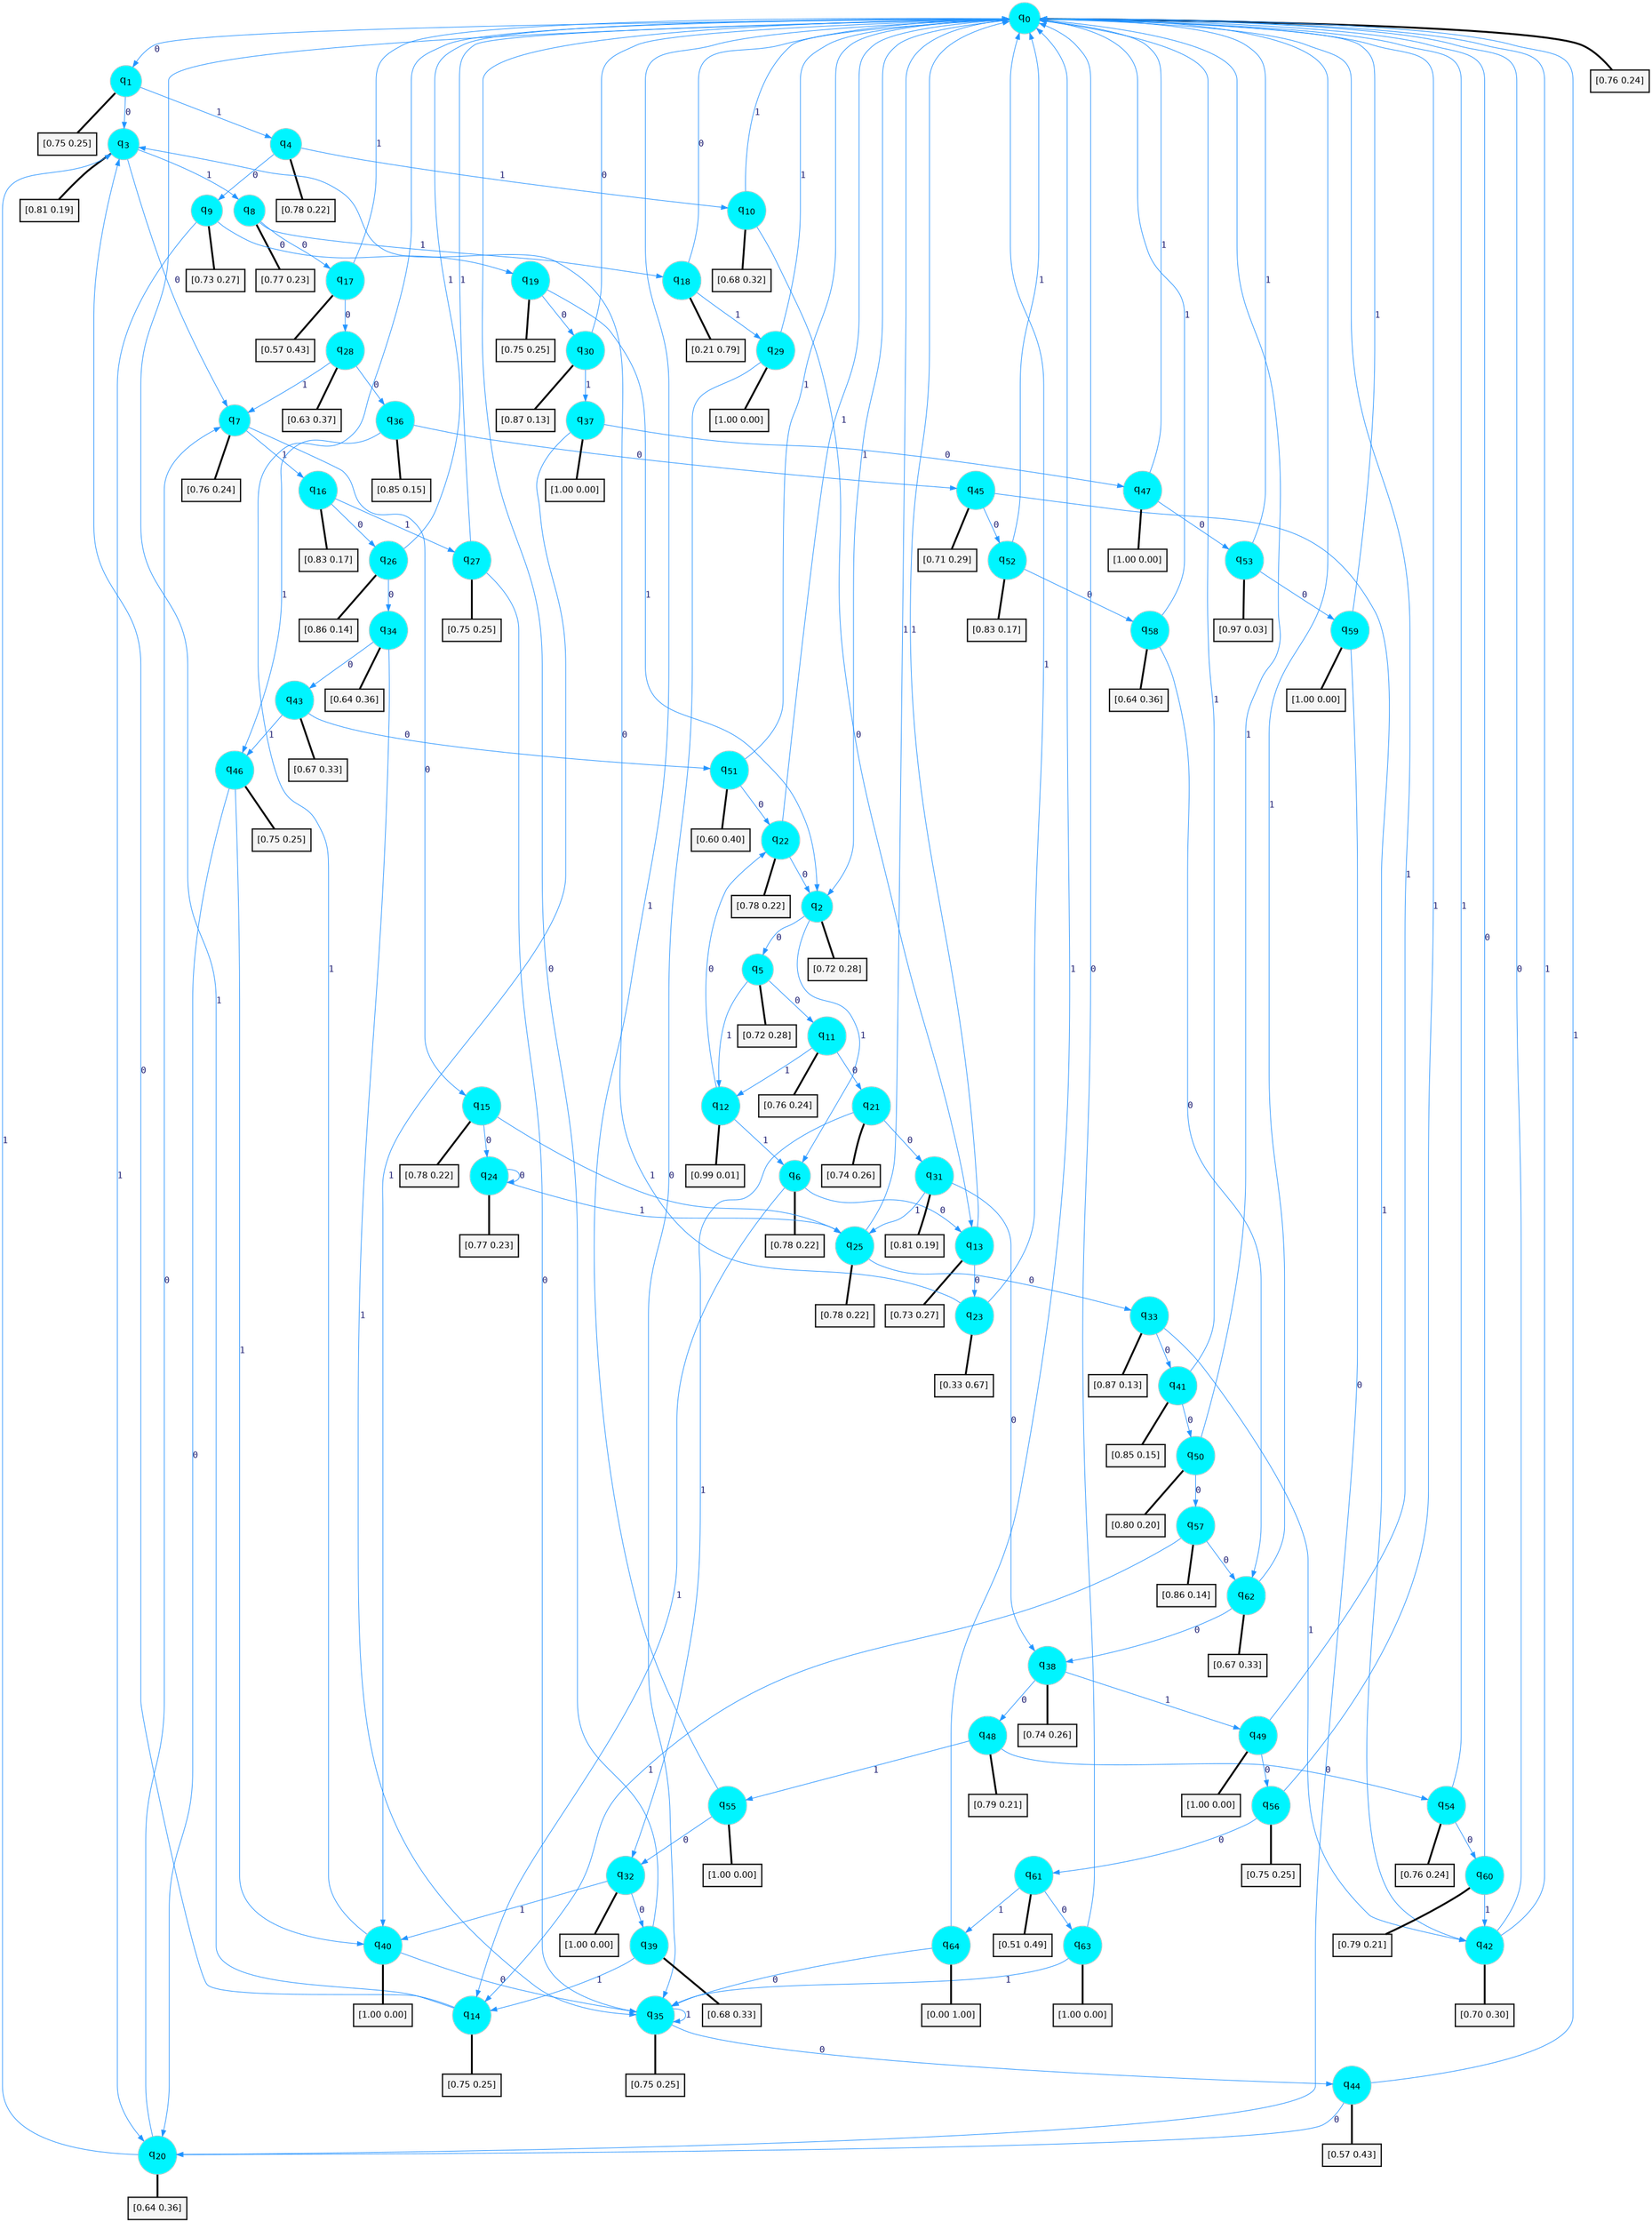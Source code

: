 digraph G {
graph [
bgcolor=transparent, dpi=300, rankdir=TD, size="40,25"];
node [
color=gray, fillcolor=turquoise1, fontcolor=black, fontname=Helvetica, fontsize=16, fontweight=bold, shape=circle, style=filled];
edge [
arrowsize=1, color=dodgerblue1, fontcolor=midnightblue, fontname=courier, fontweight=bold, penwidth=1, style=solid, weight=20];
0[label=<q<SUB>0</SUB>>];
1[label=<q<SUB>1</SUB>>];
2[label=<q<SUB>2</SUB>>];
3[label=<q<SUB>3</SUB>>];
4[label=<q<SUB>4</SUB>>];
5[label=<q<SUB>5</SUB>>];
6[label=<q<SUB>6</SUB>>];
7[label=<q<SUB>7</SUB>>];
8[label=<q<SUB>8</SUB>>];
9[label=<q<SUB>9</SUB>>];
10[label=<q<SUB>10</SUB>>];
11[label=<q<SUB>11</SUB>>];
12[label=<q<SUB>12</SUB>>];
13[label=<q<SUB>13</SUB>>];
14[label=<q<SUB>14</SUB>>];
15[label=<q<SUB>15</SUB>>];
16[label=<q<SUB>16</SUB>>];
17[label=<q<SUB>17</SUB>>];
18[label=<q<SUB>18</SUB>>];
19[label=<q<SUB>19</SUB>>];
20[label=<q<SUB>20</SUB>>];
21[label=<q<SUB>21</SUB>>];
22[label=<q<SUB>22</SUB>>];
23[label=<q<SUB>23</SUB>>];
24[label=<q<SUB>24</SUB>>];
25[label=<q<SUB>25</SUB>>];
26[label=<q<SUB>26</SUB>>];
27[label=<q<SUB>27</SUB>>];
28[label=<q<SUB>28</SUB>>];
29[label=<q<SUB>29</SUB>>];
30[label=<q<SUB>30</SUB>>];
31[label=<q<SUB>31</SUB>>];
32[label=<q<SUB>32</SUB>>];
33[label=<q<SUB>33</SUB>>];
34[label=<q<SUB>34</SUB>>];
35[label=<q<SUB>35</SUB>>];
36[label=<q<SUB>36</SUB>>];
37[label=<q<SUB>37</SUB>>];
38[label=<q<SUB>38</SUB>>];
39[label=<q<SUB>39</SUB>>];
40[label=<q<SUB>40</SUB>>];
41[label=<q<SUB>41</SUB>>];
42[label=<q<SUB>42</SUB>>];
43[label=<q<SUB>43</SUB>>];
44[label=<q<SUB>44</SUB>>];
45[label=<q<SUB>45</SUB>>];
46[label=<q<SUB>46</SUB>>];
47[label=<q<SUB>47</SUB>>];
48[label=<q<SUB>48</SUB>>];
49[label=<q<SUB>49</SUB>>];
50[label=<q<SUB>50</SUB>>];
51[label=<q<SUB>51</SUB>>];
52[label=<q<SUB>52</SUB>>];
53[label=<q<SUB>53</SUB>>];
54[label=<q<SUB>54</SUB>>];
55[label=<q<SUB>55</SUB>>];
56[label=<q<SUB>56</SUB>>];
57[label=<q<SUB>57</SUB>>];
58[label=<q<SUB>58</SUB>>];
59[label=<q<SUB>59</SUB>>];
60[label=<q<SUB>60</SUB>>];
61[label=<q<SUB>61</SUB>>];
62[label=<q<SUB>62</SUB>>];
63[label=<q<SUB>63</SUB>>];
64[label=<q<SUB>64</SUB>>];
65[label="[0.76 0.24]", shape=box,fontcolor=black, fontname=Helvetica, fontsize=14, penwidth=2, fillcolor=whitesmoke,color=black];
66[label="[0.75 0.25]", shape=box,fontcolor=black, fontname=Helvetica, fontsize=14, penwidth=2, fillcolor=whitesmoke,color=black];
67[label="[0.72 0.28]", shape=box,fontcolor=black, fontname=Helvetica, fontsize=14, penwidth=2, fillcolor=whitesmoke,color=black];
68[label="[0.81 0.19]", shape=box,fontcolor=black, fontname=Helvetica, fontsize=14, penwidth=2, fillcolor=whitesmoke,color=black];
69[label="[0.78 0.22]", shape=box,fontcolor=black, fontname=Helvetica, fontsize=14, penwidth=2, fillcolor=whitesmoke,color=black];
70[label="[0.72 0.28]", shape=box,fontcolor=black, fontname=Helvetica, fontsize=14, penwidth=2, fillcolor=whitesmoke,color=black];
71[label="[0.78 0.22]", shape=box,fontcolor=black, fontname=Helvetica, fontsize=14, penwidth=2, fillcolor=whitesmoke,color=black];
72[label="[0.76 0.24]", shape=box,fontcolor=black, fontname=Helvetica, fontsize=14, penwidth=2, fillcolor=whitesmoke,color=black];
73[label="[0.77 0.23]", shape=box,fontcolor=black, fontname=Helvetica, fontsize=14, penwidth=2, fillcolor=whitesmoke,color=black];
74[label="[0.73 0.27]", shape=box,fontcolor=black, fontname=Helvetica, fontsize=14, penwidth=2, fillcolor=whitesmoke,color=black];
75[label="[0.68 0.32]", shape=box,fontcolor=black, fontname=Helvetica, fontsize=14, penwidth=2, fillcolor=whitesmoke,color=black];
76[label="[0.76 0.24]", shape=box,fontcolor=black, fontname=Helvetica, fontsize=14, penwidth=2, fillcolor=whitesmoke,color=black];
77[label="[0.99 0.01]", shape=box,fontcolor=black, fontname=Helvetica, fontsize=14, penwidth=2, fillcolor=whitesmoke,color=black];
78[label="[0.73 0.27]", shape=box,fontcolor=black, fontname=Helvetica, fontsize=14, penwidth=2, fillcolor=whitesmoke,color=black];
79[label="[0.75 0.25]", shape=box,fontcolor=black, fontname=Helvetica, fontsize=14, penwidth=2, fillcolor=whitesmoke,color=black];
80[label="[0.78 0.22]", shape=box,fontcolor=black, fontname=Helvetica, fontsize=14, penwidth=2, fillcolor=whitesmoke,color=black];
81[label="[0.83 0.17]", shape=box,fontcolor=black, fontname=Helvetica, fontsize=14, penwidth=2, fillcolor=whitesmoke,color=black];
82[label="[0.57 0.43]", shape=box,fontcolor=black, fontname=Helvetica, fontsize=14, penwidth=2, fillcolor=whitesmoke,color=black];
83[label="[0.21 0.79]", shape=box,fontcolor=black, fontname=Helvetica, fontsize=14, penwidth=2, fillcolor=whitesmoke,color=black];
84[label="[0.75 0.25]", shape=box,fontcolor=black, fontname=Helvetica, fontsize=14, penwidth=2, fillcolor=whitesmoke,color=black];
85[label="[0.64 0.36]", shape=box,fontcolor=black, fontname=Helvetica, fontsize=14, penwidth=2, fillcolor=whitesmoke,color=black];
86[label="[0.74 0.26]", shape=box,fontcolor=black, fontname=Helvetica, fontsize=14, penwidth=2, fillcolor=whitesmoke,color=black];
87[label="[0.78 0.22]", shape=box,fontcolor=black, fontname=Helvetica, fontsize=14, penwidth=2, fillcolor=whitesmoke,color=black];
88[label="[0.33 0.67]", shape=box,fontcolor=black, fontname=Helvetica, fontsize=14, penwidth=2, fillcolor=whitesmoke,color=black];
89[label="[0.77 0.23]", shape=box,fontcolor=black, fontname=Helvetica, fontsize=14, penwidth=2, fillcolor=whitesmoke,color=black];
90[label="[0.78 0.22]", shape=box,fontcolor=black, fontname=Helvetica, fontsize=14, penwidth=2, fillcolor=whitesmoke,color=black];
91[label="[0.86 0.14]", shape=box,fontcolor=black, fontname=Helvetica, fontsize=14, penwidth=2, fillcolor=whitesmoke,color=black];
92[label="[0.75 0.25]", shape=box,fontcolor=black, fontname=Helvetica, fontsize=14, penwidth=2, fillcolor=whitesmoke,color=black];
93[label="[0.63 0.37]", shape=box,fontcolor=black, fontname=Helvetica, fontsize=14, penwidth=2, fillcolor=whitesmoke,color=black];
94[label="[1.00 0.00]", shape=box,fontcolor=black, fontname=Helvetica, fontsize=14, penwidth=2, fillcolor=whitesmoke,color=black];
95[label="[0.87 0.13]", shape=box,fontcolor=black, fontname=Helvetica, fontsize=14, penwidth=2, fillcolor=whitesmoke,color=black];
96[label="[0.81 0.19]", shape=box,fontcolor=black, fontname=Helvetica, fontsize=14, penwidth=2, fillcolor=whitesmoke,color=black];
97[label="[1.00 0.00]", shape=box,fontcolor=black, fontname=Helvetica, fontsize=14, penwidth=2, fillcolor=whitesmoke,color=black];
98[label="[0.87 0.13]", shape=box,fontcolor=black, fontname=Helvetica, fontsize=14, penwidth=2, fillcolor=whitesmoke,color=black];
99[label="[0.64 0.36]", shape=box,fontcolor=black, fontname=Helvetica, fontsize=14, penwidth=2, fillcolor=whitesmoke,color=black];
100[label="[0.75 0.25]", shape=box,fontcolor=black, fontname=Helvetica, fontsize=14, penwidth=2, fillcolor=whitesmoke,color=black];
101[label="[0.85 0.15]", shape=box,fontcolor=black, fontname=Helvetica, fontsize=14, penwidth=2, fillcolor=whitesmoke,color=black];
102[label="[1.00 0.00]", shape=box,fontcolor=black, fontname=Helvetica, fontsize=14, penwidth=2, fillcolor=whitesmoke,color=black];
103[label="[0.74 0.26]", shape=box,fontcolor=black, fontname=Helvetica, fontsize=14, penwidth=2, fillcolor=whitesmoke,color=black];
104[label="[0.68 0.33]", shape=box,fontcolor=black, fontname=Helvetica, fontsize=14, penwidth=2, fillcolor=whitesmoke,color=black];
105[label="[1.00 0.00]", shape=box,fontcolor=black, fontname=Helvetica, fontsize=14, penwidth=2, fillcolor=whitesmoke,color=black];
106[label="[0.85 0.15]", shape=box,fontcolor=black, fontname=Helvetica, fontsize=14, penwidth=2, fillcolor=whitesmoke,color=black];
107[label="[0.70 0.30]", shape=box,fontcolor=black, fontname=Helvetica, fontsize=14, penwidth=2, fillcolor=whitesmoke,color=black];
108[label="[0.67 0.33]", shape=box,fontcolor=black, fontname=Helvetica, fontsize=14, penwidth=2, fillcolor=whitesmoke,color=black];
109[label="[0.57 0.43]", shape=box,fontcolor=black, fontname=Helvetica, fontsize=14, penwidth=2, fillcolor=whitesmoke,color=black];
110[label="[0.71 0.29]", shape=box,fontcolor=black, fontname=Helvetica, fontsize=14, penwidth=2, fillcolor=whitesmoke,color=black];
111[label="[0.75 0.25]", shape=box,fontcolor=black, fontname=Helvetica, fontsize=14, penwidth=2, fillcolor=whitesmoke,color=black];
112[label="[1.00 0.00]", shape=box,fontcolor=black, fontname=Helvetica, fontsize=14, penwidth=2, fillcolor=whitesmoke,color=black];
113[label="[0.79 0.21]", shape=box,fontcolor=black, fontname=Helvetica, fontsize=14, penwidth=2, fillcolor=whitesmoke,color=black];
114[label="[1.00 0.00]", shape=box,fontcolor=black, fontname=Helvetica, fontsize=14, penwidth=2, fillcolor=whitesmoke,color=black];
115[label="[0.80 0.20]", shape=box,fontcolor=black, fontname=Helvetica, fontsize=14, penwidth=2, fillcolor=whitesmoke,color=black];
116[label="[0.60 0.40]", shape=box,fontcolor=black, fontname=Helvetica, fontsize=14, penwidth=2, fillcolor=whitesmoke,color=black];
117[label="[0.83 0.17]", shape=box,fontcolor=black, fontname=Helvetica, fontsize=14, penwidth=2, fillcolor=whitesmoke,color=black];
118[label="[0.97 0.03]", shape=box,fontcolor=black, fontname=Helvetica, fontsize=14, penwidth=2, fillcolor=whitesmoke,color=black];
119[label="[0.76 0.24]", shape=box,fontcolor=black, fontname=Helvetica, fontsize=14, penwidth=2, fillcolor=whitesmoke,color=black];
120[label="[1.00 0.00]", shape=box,fontcolor=black, fontname=Helvetica, fontsize=14, penwidth=2, fillcolor=whitesmoke,color=black];
121[label="[0.75 0.25]", shape=box,fontcolor=black, fontname=Helvetica, fontsize=14, penwidth=2, fillcolor=whitesmoke,color=black];
122[label="[0.86 0.14]", shape=box,fontcolor=black, fontname=Helvetica, fontsize=14, penwidth=2, fillcolor=whitesmoke,color=black];
123[label="[0.64 0.36]", shape=box,fontcolor=black, fontname=Helvetica, fontsize=14, penwidth=2, fillcolor=whitesmoke,color=black];
124[label="[1.00 0.00]", shape=box,fontcolor=black, fontname=Helvetica, fontsize=14, penwidth=2, fillcolor=whitesmoke,color=black];
125[label="[0.79 0.21]", shape=box,fontcolor=black, fontname=Helvetica, fontsize=14, penwidth=2, fillcolor=whitesmoke,color=black];
126[label="[0.51 0.49]", shape=box,fontcolor=black, fontname=Helvetica, fontsize=14, penwidth=2, fillcolor=whitesmoke,color=black];
127[label="[0.67 0.33]", shape=box,fontcolor=black, fontname=Helvetica, fontsize=14, penwidth=2, fillcolor=whitesmoke,color=black];
128[label="[1.00 0.00]", shape=box,fontcolor=black, fontname=Helvetica, fontsize=14, penwidth=2, fillcolor=whitesmoke,color=black];
129[label="[0.00 1.00]", shape=box,fontcolor=black, fontname=Helvetica, fontsize=14, penwidth=2, fillcolor=whitesmoke,color=black];
0->1 [label=0];
0->2 [label=1];
0->65 [arrowhead=none, penwidth=3,color=black];
1->3 [label=0];
1->4 [label=1];
1->66 [arrowhead=none, penwidth=3,color=black];
2->5 [label=0];
2->6 [label=1];
2->67 [arrowhead=none, penwidth=3,color=black];
3->7 [label=0];
3->8 [label=1];
3->68 [arrowhead=none, penwidth=3,color=black];
4->9 [label=0];
4->10 [label=1];
4->69 [arrowhead=none, penwidth=3,color=black];
5->11 [label=0];
5->12 [label=1];
5->70 [arrowhead=none, penwidth=3,color=black];
6->13 [label=0];
6->14 [label=1];
6->71 [arrowhead=none, penwidth=3,color=black];
7->15 [label=0];
7->16 [label=1];
7->72 [arrowhead=none, penwidth=3,color=black];
8->17 [label=0];
8->18 [label=1];
8->73 [arrowhead=none, penwidth=3,color=black];
9->19 [label=0];
9->20 [label=1];
9->74 [arrowhead=none, penwidth=3,color=black];
10->13 [label=0];
10->0 [label=1];
10->75 [arrowhead=none, penwidth=3,color=black];
11->21 [label=0];
11->12 [label=1];
11->76 [arrowhead=none, penwidth=3,color=black];
12->22 [label=0];
12->6 [label=1];
12->77 [arrowhead=none, penwidth=3,color=black];
13->23 [label=0];
13->0 [label=1];
13->78 [arrowhead=none, penwidth=3,color=black];
14->3 [label=0];
14->0 [label=1];
14->79 [arrowhead=none, penwidth=3,color=black];
15->24 [label=0];
15->25 [label=1];
15->80 [arrowhead=none, penwidth=3,color=black];
16->26 [label=0];
16->27 [label=1];
16->81 [arrowhead=none, penwidth=3,color=black];
17->28 [label=0];
17->0 [label=1];
17->82 [arrowhead=none, penwidth=3,color=black];
18->0 [label=0];
18->29 [label=1];
18->83 [arrowhead=none, penwidth=3,color=black];
19->30 [label=0];
19->2 [label=1];
19->84 [arrowhead=none, penwidth=3,color=black];
20->7 [label=0];
20->3 [label=1];
20->85 [arrowhead=none, penwidth=3,color=black];
21->31 [label=0];
21->32 [label=1];
21->86 [arrowhead=none, penwidth=3,color=black];
22->2 [label=0];
22->0 [label=1];
22->87 [arrowhead=none, penwidth=3,color=black];
23->3 [label=0];
23->0 [label=1];
23->88 [arrowhead=none, penwidth=3,color=black];
24->24 [label=0];
24->25 [label=1];
24->89 [arrowhead=none, penwidth=3,color=black];
25->33 [label=0];
25->0 [label=1];
25->90 [arrowhead=none, penwidth=3,color=black];
26->34 [label=0];
26->0 [label=1];
26->91 [arrowhead=none, penwidth=3,color=black];
27->35 [label=0];
27->0 [label=1];
27->92 [arrowhead=none, penwidth=3,color=black];
28->36 [label=0];
28->7 [label=1];
28->93 [arrowhead=none, penwidth=3,color=black];
29->35 [label=0];
29->0 [label=1];
29->94 [arrowhead=none, penwidth=3,color=black];
30->0 [label=0];
30->37 [label=1];
30->95 [arrowhead=none, penwidth=3,color=black];
31->38 [label=0];
31->25 [label=1];
31->96 [arrowhead=none, penwidth=3,color=black];
32->39 [label=0];
32->40 [label=1];
32->97 [arrowhead=none, penwidth=3,color=black];
33->41 [label=0];
33->42 [label=1];
33->98 [arrowhead=none, penwidth=3,color=black];
34->43 [label=0];
34->35 [label=1];
34->99 [arrowhead=none, penwidth=3,color=black];
35->44 [label=0];
35->35 [label=1];
35->100 [arrowhead=none, penwidth=3,color=black];
36->45 [label=0];
36->46 [label=1];
36->101 [arrowhead=none, penwidth=3,color=black];
37->47 [label=0];
37->40 [label=1];
37->102 [arrowhead=none, penwidth=3,color=black];
38->48 [label=0];
38->49 [label=1];
38->103 [arrowhead=none, penwidth=3,color=black];
39->0 [label=0];
39->14 [label=1];
39->104 [arrowhead=none, penwidth=3,color=black];
40->35 [label=0];
40->0 [label=1];
40->105 [arrowhead=none, penwidth=3,color=black];
41->50 [label=0];
41->0 [label=1];
41->106 [arrowhead=none, penwidth=3,color=black];
42->0 [label=0];
42->0 [label=1];
42->107 [arrowhead=none, penwidth=3,color=black];
43->51 [label=0];
43->46 [label=1];
43->108 [arrowhead=none, penwidth=3,color=black];
44->20 [label=0];
44->0 [label=1];
44->109 [arrowhead=none, penwidth=3,color=black];
45->52 [label=0];
45->42 [label=1];
45->110 [arrowhead=none, penwidth=3,color=black];
46->20 [label=0];
46->40 [label=1];
46->111 [arrowhead=none, penwidth=3,color=black];
47->53 [label=0];
47->0 [label=1];
47->112 [arrowhead=none, penwidth=3,color=black];
48->54 [label=0];
48->55 [label=1];
48->113 [arrowhead=none, penwidth=3,color=black];
49->56 [label=0];
49->0 [label=1];
49->114 [arrowhead=none, penwidth=3,color=black];
50->57 [label=0];
50->0 [label=1];
50->115 [arrowhead=none, penwidth=3,color=black];
51->22 [label=0];
51->0 [label=1];
51->116 [arrowhead=none, penwidth=3,color=black];
52->58 [label=0];
52->0 [label=1];
52->117 [arrowhead=none, penwidth=3,color=black];
53->59 [label=0];
53->0 [label=1];
53->118 [arrowhead=none, penwidth=3,color=black];
54->60 [label=0];
54->0 [label=1];
54->119 [arrowhead=none, penwidth=3,color=black];
55->32 [label=0];
55->0 [label=1];
55->120 [arrowhead=none, penwidth=3,color=black];
56->61 [label=0];
56->0 [label=1];
56->121 [arrowhead=none, penwidth=3,color=black];
57->62 [label=0];
57->14 [label=1];
57->122 [arrowhead=none, penwidth=3,color=black];
58->62 [label=0];
58->0 [label=1];
58->123 [arrowhead=none, penwidth=3,color=black];
59->20 [label=0];
59->0 [label=1];
59->124 [arrowhead=none, penwidth=3,color=black];
60->0 [label=0];
60->42 [label=1];
60->125 [arrowhead=none, penwidth=3,color=black];
61->63 [label=0];
61->64 [label=1];
61->126 [arrowhead=none, penwidth=3,color=black];
62->38 [label=0];
62->0 [label=1];
62->127 [arrowhead=none, penwidth=3,color=black];
63->0 [label=0];
63->35 [label=1];
63->128 [arrowhead=none, penwidth=3,color=black];
64->35 [label=0];
64->0 [label=1];
64->129 [arrowhead=none, penwidth=3,color=black];
}
